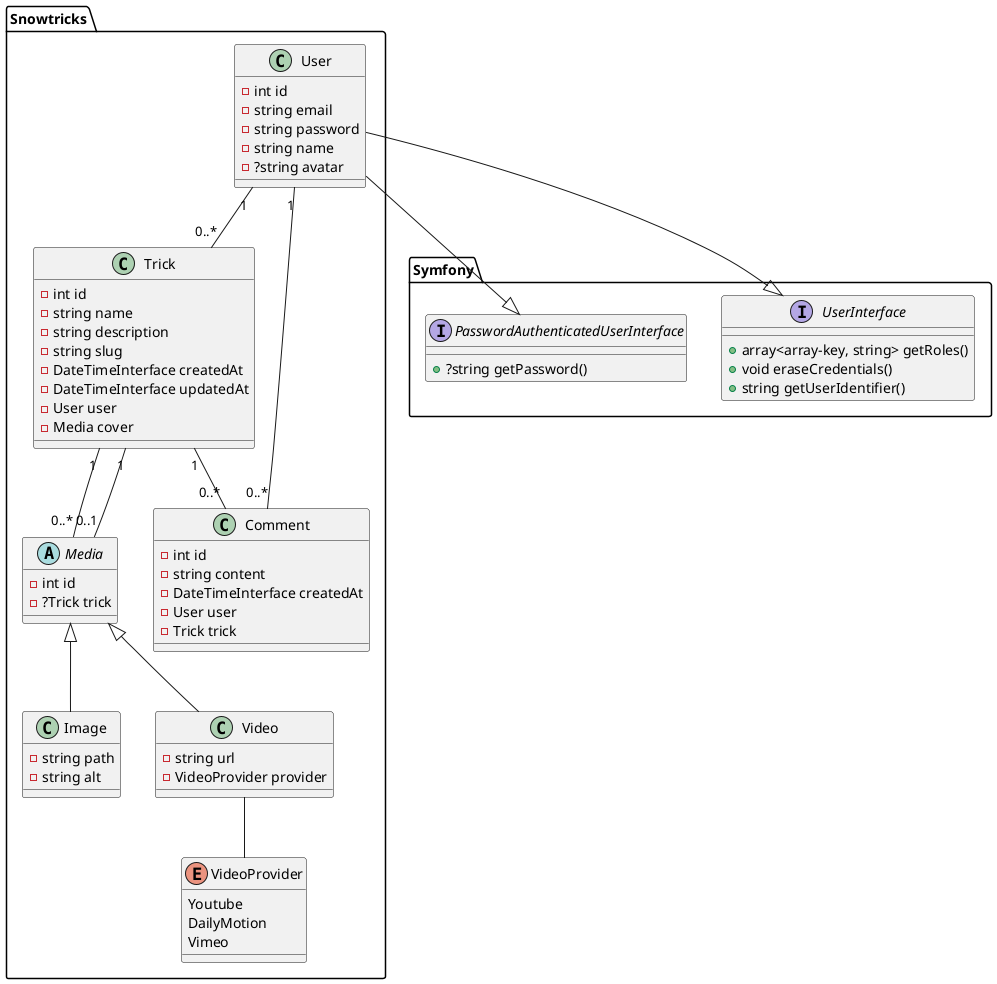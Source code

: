 @startuml

package "Snowtricks" {
    class User {
        - int id
        - string email
        - string password
        - string name
        - ?string avatar
    }

    class Trick {
        - int id
        - string name
        - string description
        - string slug
        - DateTimeInterface createdAt
        - DateTimeInterface updatedAt
        - User user
        - Media cover
    }

    User "1" -- "0..*" Trick

    class Comment {
        - int id
        - string content
        - DateTimeInterface createdAt
        - User user
        - Trick trick
    }

    User "1" -- "0..*" Comment
    Trick "1" -- "0..*" Comment

    abstract class Media {
        - int id
        - ?Trick trick
    }

    class Image extends Media {
        - string path
        - string alt
    }

    class Video extends Media {
        - string url
        - VideoProvider provider
    }

    enum VideoProvider {
        Youtube
        DailyMotion
        Vimeo
    }

    Trick "1" -- "0..*" Media
    Trick "1" -- "0..1" Media
    Video -- VideoProvider
}

package "Symfony" {
    interface UserInterface {
        + array<array-key, string> getRoles()
        + void eraseCredentials()
        + string getUserIdentifier()
    }

    interface PasswordAuthenticatedUserInterface {
        + ?string getPassword()
    }
}


User --|> UserInterface
User --|> PasswordAuthenticatedUserInterface

@enduml